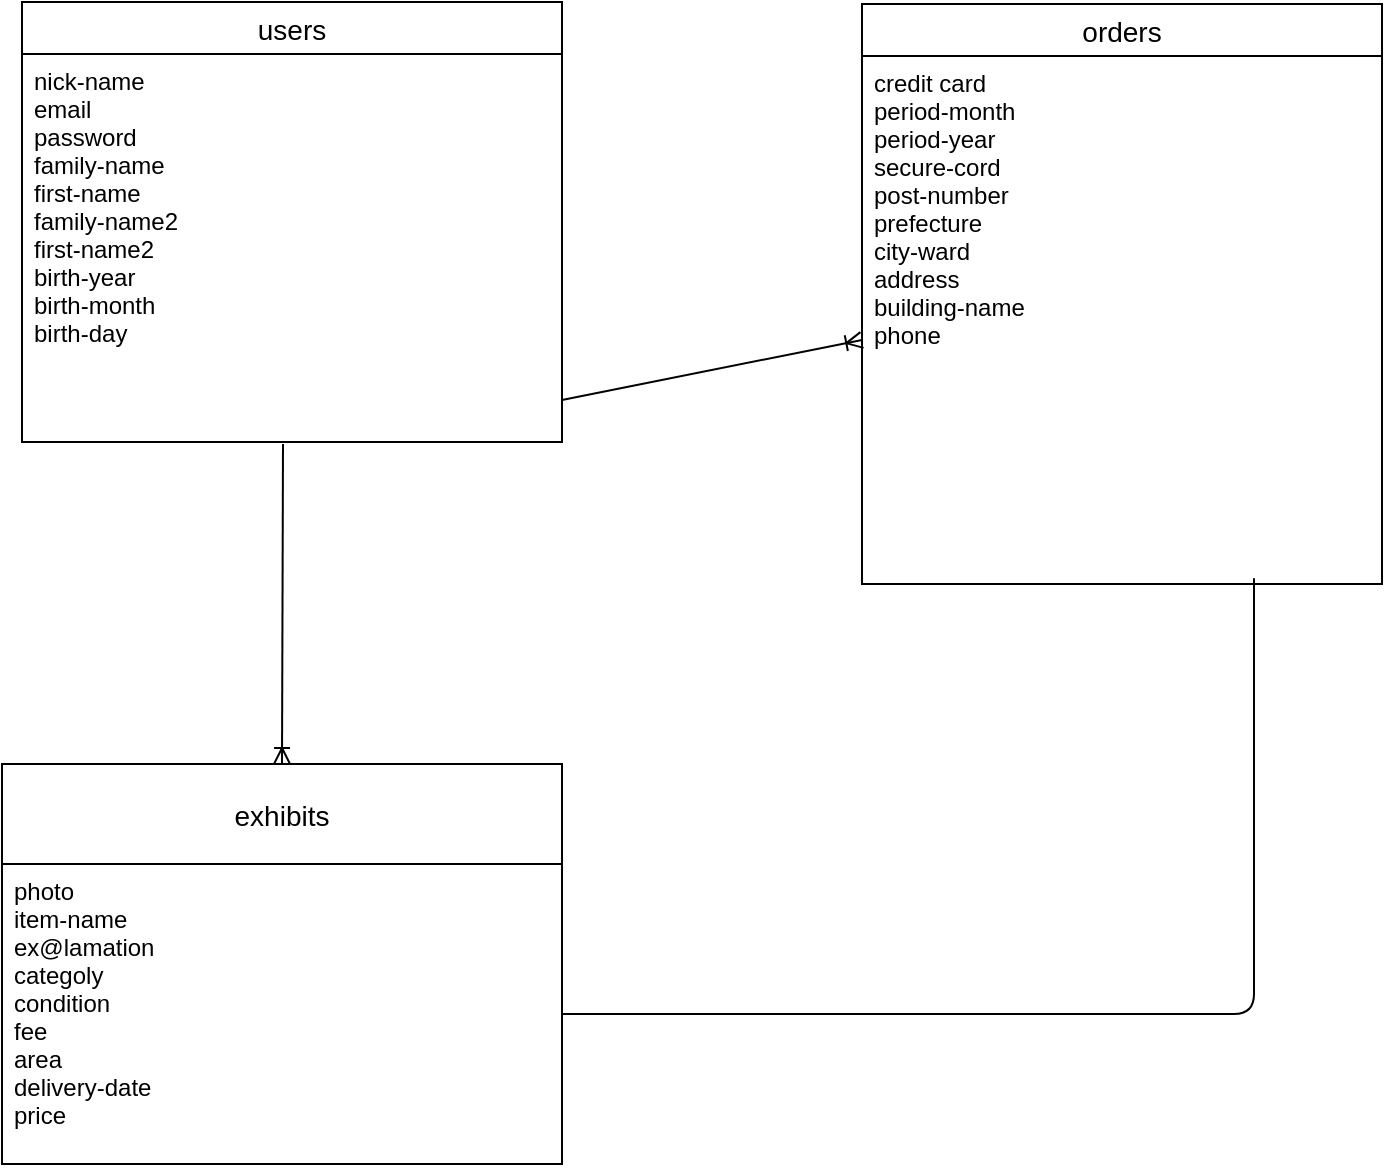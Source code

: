 <mxfile>
    <diagram id="6SviljqAlT2mc028opk7" name="ページ1">
        <mxGraphModel dx="728" dy="424" grid="1" gridSize="10" guides="1" tooltips="1" connect="1" arrows="1" fold="1" page="1" pageScale="1" pageWidth="827" pageHeight="1169" math="0" shadow="0">
            <root>
                <mxCell id="0"/>
                <mxCell id="1" parent="0"/>
                <mxCell id="4" value="users" style="swimlane;fontStyle=0;childLayout=stackLayout;horizontal=1;startSize=26;horizontalStack=0;resizeParent=1;resizeParentMax=0;resizeLast=0;collapsible=1;marginBottom=0;align=center;fontSize=14;" vertex="1" parent="1">
                    <mxGeometry x="30" y="99" width="270" height="220" as="geometry"/>
                </mxCell>
                <mxCell id="7" value="nick-name&#10;email&#10;password&#10;family-name&#10;first-name&#10;family-name2&#10;first-name2&#10;birth-year&#10;birth-month&#10;birth-day&#10;" style="text;strokeColor=none;fillColor=none;spacingLeft=4;spacingRight=4;overflow=hidden;rotatable=0;points=[[0,0.5],[1,0.5]];portConstraint=eastwest;fontSize=12;" vertex="1" parent="4">
                    <mxGeometry y="26" width="270" height="194" as="geometry"/>
                </mxCell>
                <mxCell id="8" value="orders" style="swimlane;fontStyle=0;childLayout=stackLayout;horizontal=1;startSize=26;horizontalStack=0;resizeParent=1;resizeParentMax=0;resizeLast=0;collapsible=1;marginBottom=0;align=center;fontSize=14;" vertex="1" parent="1">
                    <mxGeometry x="450" y="100" width="260" height="290" as="geometry"/>
                </mxCell>
                <mxCell id="9" value="credit card&#10;period-month&#10;period-year&#10;secure-cord&#10;post-number&#10;prefecture&#10;city-ward&#10;address&#10;building-name&#10;phone&#10;" style="text;strokeColor=none;fillColor=none;spacingLeft=4;spacingRight=4;overflow=hidden;rotatable=0;points=[[0,0.5],[1,0.5]];portConstraint=eastwest;fontSize=12;" vertex="1" parent="8">
                    <mxGeometry y="26" width="260" height="264" as="geometry"/>
                </mxCell>
                <mxCell id="12" style="edgeStyle=none;html=1;entryX=0;entryY=0.5;entryDx=0;entryDy=0;endArrow=ERoneToMany;endFill=0;" edge="1" parent="1">
                    <mxGeometry relative="1" as="geometry">
                        <mxPoint x="300" y="298" as="sourcePoint"/>
                        <mxPoint x="450" y="268" as="targetPoint"/>
                        <Array as="points"/>
                    </mxGeometry>
                </mxCell>
                <mxCell id="20" style="edgeStyle=elbowEdgeStyle;html=1;exitX=0.5;exitY=0;exitDx=0;exitDy=0;entryX=0.485;entryY=1.005;entryDx=0;entryDy=0;entryPerimeter=0;endArrow=none;endFill=0;strokeColor=default;startArrow=ERoneToMany;startFill=0;" edge="1" parent="1" source="13" target="7">
                    <mxGeometry relative="1" as="geometry"/>
                </mxCell>
                <mxCell id="13" value="exhibits" style="swimlane;fontStyle=0;childLayout=stackLayout;horizontal=1;startSize=50;horizontalStack=0;resizeParent=1;resizeParentMax=0;resizeLast=0;collapsible=1;marginBottom=0;align=center;fontSize=14;" vertex="1" parent="1">
                    <mxGeometry x="20" y="480" width="280" height="200" as="geometry"/>
                </mxCell>
                <mxCell id="16" value="photo&#10;item-name&#10;ex@lamation&#10;categoly&#10;condition&#10;fee&#10;area&#10;delivery-date&#10;price" style="text;strokeColor=none;fillColor=none;spacingLeft=4;spacingRight=4;overflow=hidden;rotatable=0;points=[[0,0.5],[1,0.5]];portConstraint=eastwest;fontSize=12;" vertex="1" parent="13">
                    <mxGeometry y="50" width="280" height="150" as="geometry"/>
                </mxCell>
                <mxCell id="18" style="html=1;exitX=1;exitY=0.5;exitDx=0;exitDy=0;entryX=0.752;entryY=1.032;entryDx=0;entryDy=0;entryPerimeter=0;endArrow=none;endFill=0;strokeColor=default;edgeStyle=elbowEdgeStyle;" edge="1" parent="1" source="16">
                    <mxGeometry relative="1" as="geometry">
                        <mxPoint x="645.52" y="387.168" as="targetPoint"/>
                        <Array as="points">
                            <mxPoint x="646" y="560"/>
                            <mxPoint x="638" y="380"/>
                        </Array>
                    </mxGeometry>
                </mxCell>
            </root>
        </mxGraphModel>
    </diagram>
</mxfile>